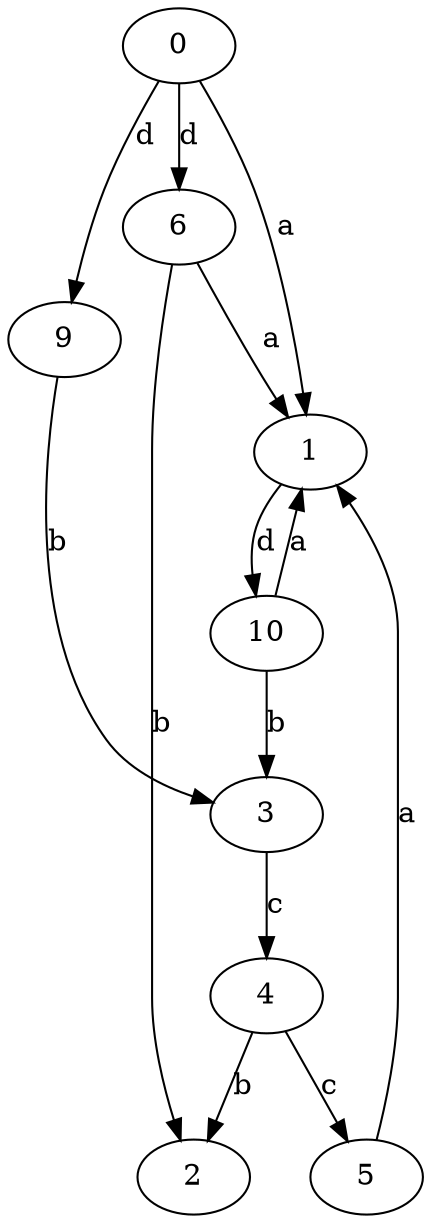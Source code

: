 strict digraph  {
1;
2;
3;
4;
5;
6;
0;
9;
10;
1 -> 10  [label=d];
3 -> 4  [label=c];
4 -> 2  [label=b];
4 -> 5  [label=c];
5 -> 1  [label=a];
6 -> 1  [label=a];
6 -> 2  [label=b];
0 -> 1  [label=a];
0 -> 6  [label=d];
0 -> 9  [label=d];
9 -> 3  [label=b];
10 -> 1  [label=a];
10 -> 3  [label=b];
}
